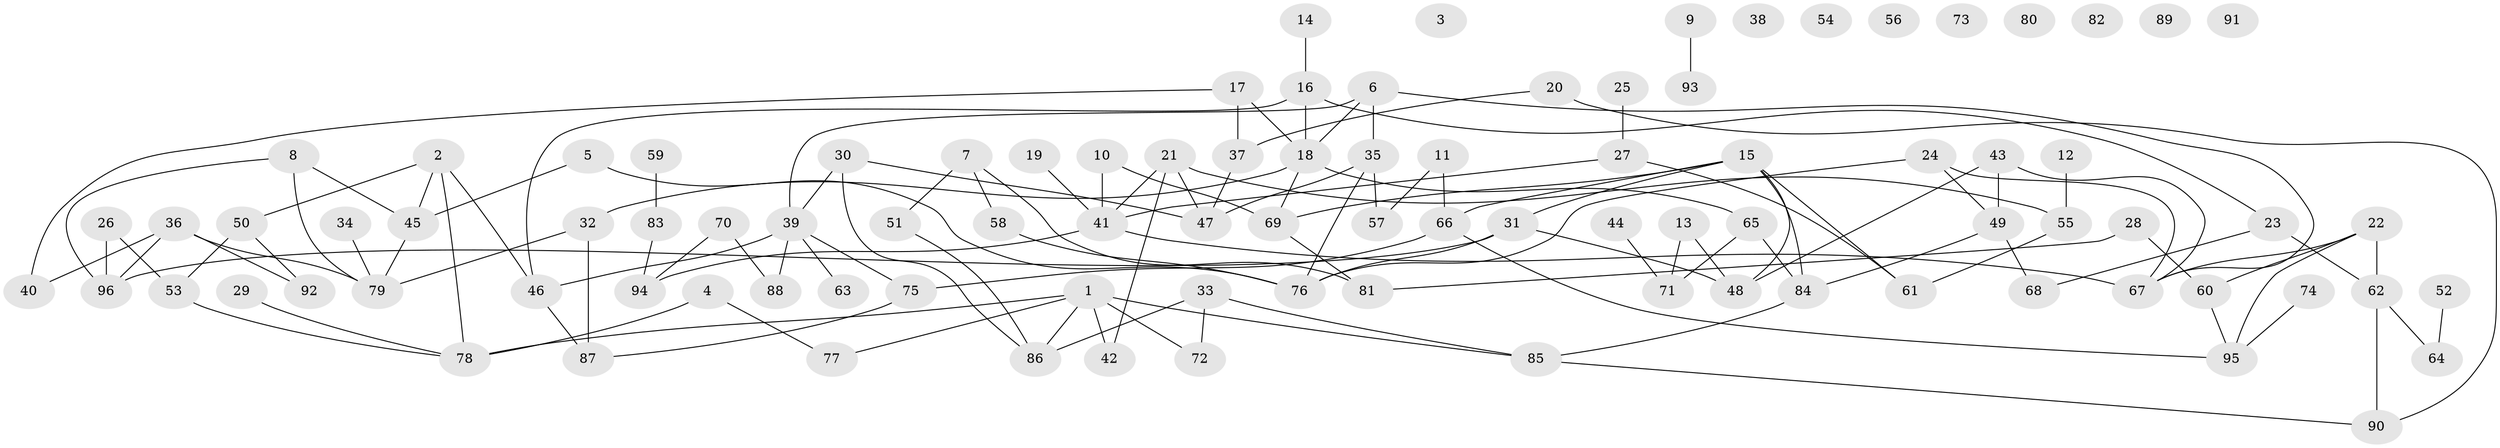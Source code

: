 // coarse degree distribution, {6: 0.0625, 5: 0.171875, 0: 0.15625, 2: 0.203125, 4: 0.0625, 1: 0.109375, 3: 0.171875, 7: 0.046875, 8: 0.015625}
// Generated by graph-tools (version 1.1) at 2025/23/03/03/25 07:23:27]
// undirected, 96 vertices, 129 edges
graph export_dot {
graph [start="1"]
  node [color=gray90,style=filled];
  1;
  2;
  3;
  4;
  5;
  6;
  7;
  8;
  9;
  10;
  11;
  12;
  13;
  14;
  15;
  16;
  17;
  18;
  19;
  20;
  21;
  22;
  23;
  24;
  25;
  26;
  27;
  28;
  29;
  30;
  31;
  32;
  33;
  34;
  35;
  36;
  37;
  38;
  39;
  40;
  41;
  42;
  43;
  44;
  45;
  46;
  47;
  48;
  49;
  50;
  51;
  52;
  53;
  54;
  55;
  56;
  57;
  58;
  59;
  60;
  61;
  62;
  63;
  64;
  65;
  66;
  67;
  68;
  69;
  70;
  71;
  72;
  73;
  74;
  75;
  76;
  77;
  78;
  79;
  80;
  81;
  82;
  83;
  84;
  85;
  86;
  87;
  88;
  89;
  90;
  91;
  92;
  93;
  94;
  95;
  96;
  1 -- 42;
  1 -- 72;
  1 -- 77;
  1 -- 78;
  1 -- 85;
  1 -- 86;
  2 -- 45;
  2 -- 46;
  2 -- 50;
  2 -- 78;
  4 -- 77;
  4 -- 78;
  5 -- 45;
  5 -- 76;
  6 -- 18;
  6 -- 35;
  6 -- 39;
  6 -- 67;
  7 -- 51;
  7 -- 58;
  7 -- 81;
  8 -- 45;
  8 -- 79;
  8 -- 96;
  9 -- 93;
  10 -- 41;
  10 -- 69;
  11 -- 57;
  11 -- 66;
  12 -- 55;
  13 -- 48;
  13 -- 71;
  14 -- 16;
  15 -- 31;
  15 -- 48;
  15 -- 61;
  15 -- 66;
  15 -- 69;
  15 -- 84;
  16 -- 18;
  16 -- 23;
  16 -- 46;
  17 -- 18;
  17 -- 37;
  17 -- 40;
  18 -- 32;
  18 -- 65;
  18 -- 69;
  19 -- 41;
  20 -- 37;
  20 -- 90;
  21 -- 41;
  21 -- 42;
  21 -- 47;
  21 -- 55;
  22 -- 60;
  22 -- 62;
  22 -- 67;
  22 -- 95;
  23 -- 62;
  23 -- 68;
  24 -- 49;
  24 -- 67;
  24 -- 76;
  25 -- 27;
  26 -- 53;
  26 -- 96;
  27 -- 41;
  27 -- 61;
  28 -- 60;
  28 -- 81;
  29 -- 78;
  30 -- 39;
  30 -- 47;
  30 -- 86;
  31 -- 48;
  31 -- 76;
  31 -- 96;
  32 -- 79;
  32 -- 87;
  33 -- 72;
  33 -- 85;
  33 -- 86;
  34 -- 79;
  35 -- 47;
  35 -- 57;
  35 -- 76;
  36 -- 40;
  36 -- 79;
  36 -- 92;
  36 -- 96;
  37 -- 47;
  39 -- 46;
  39 -- 63;
  39 -- 75;
  39 -- 88;
  41 -- 67;
  41 -- 94;
  43 -- 48;
  43 -- 49;
  43 -- 67;
  44 -- 71;
  45 -- 79;
  46 -- 87;
  49 -- 68;
  49 -- 84;
  50 -- 53;
  50 -- 92;
  51 -- 86;
  52 -- 64;
  53 -- 78;
  55 -- 61;
  58 -- 76;
  59 -- 83;
  60 -- 95;
  62 -- 64;
  62 -- 90;
  65 -- 71;
  65 -- 84;
  66 -- 75;
  66 -- 95;
  69 -- 81;
  70 -- 88;
  70 -- 94;
  74 -- 95;
  75 -- 87;
  83 -- 94;
  84 -- 85;
  85 -- 90;
}
